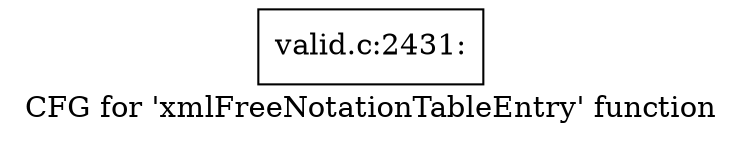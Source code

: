 digraph "CFG for 'xmlFreeNotationTableEntry' function" {
	label="CFG for 'xmlFreeNotationTableEntry' function";

	Node0x55fa50fdae40 [shape=record,label="{valid.c:2431:}"];
}
